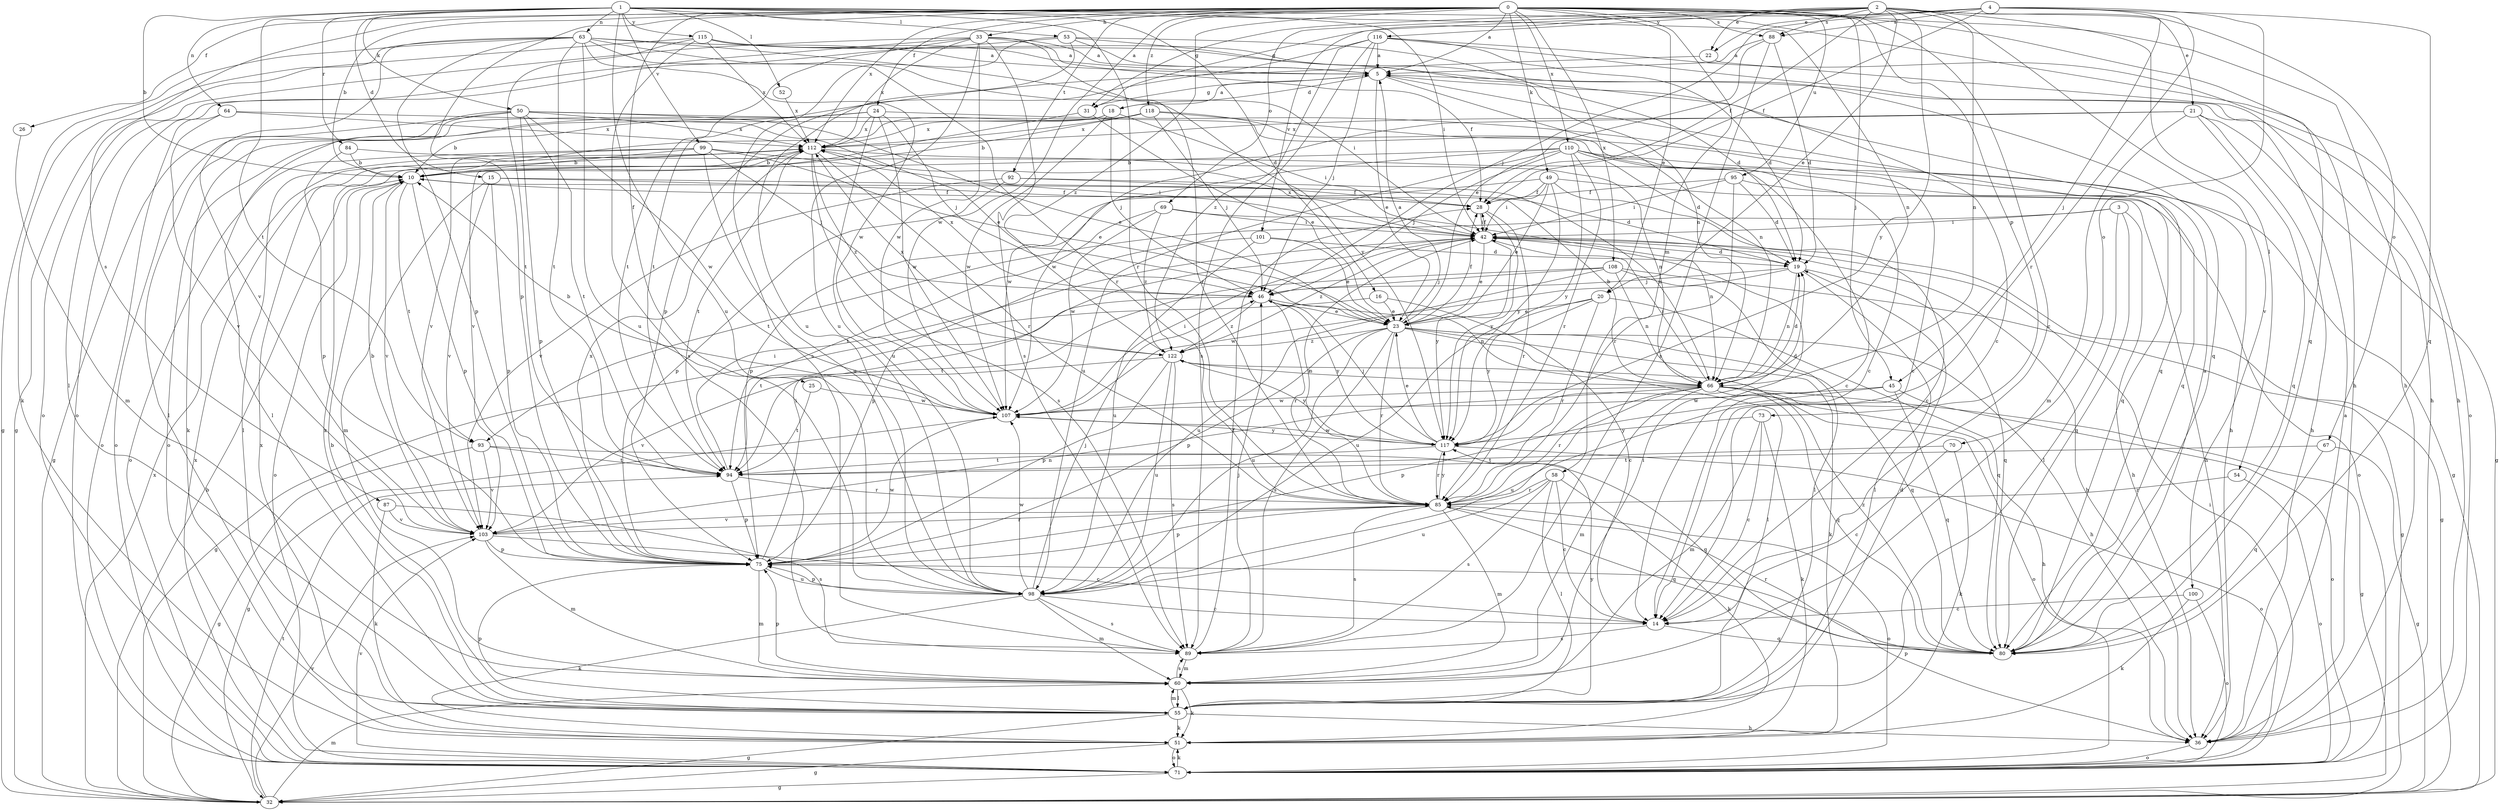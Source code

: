 strict digraph  {
0;
1;
2;
3;
4;
5;
10;
14;
15;
16;
18;
19;
20;
21;
22;
23;
24;
25;
26;
28;
31;
32;
33;
36;
42;
45;
46;
49;
50;
51;
52;
53;
54;
55;
58;
60;
63;
64;
66;
67;
69;
70;
71;
73;
75;
80;
84;
85;
87;
88;
89;
92;
93;
94;
95;
98;
99;
100;
101;
103;
107;
108;
110;
112;
115;
116;
117;
118;
122;
0 -> 5  [label=a];
0 -> 10  [label=b];
0 -> 14  [label=c];
0 -> 20  [label=e];
0 -> 24  [label=f];
0 -> 25  [label=f];
0 -> 26  [label=f];
0 -> 33  [label=h];
0 -> 36  [label=h];
0 -> 45  [label=j];
0 -> 49  [label=k];
0 -> 58  [label=m];
0 -> 73  [label=p];
0 -> 75  [label=p];
0 -> 80  [label=q];
0 -> 87  [label=s];
0 -> 88  [label=s];
0 -> 92  [label=t];
0 -> 95  [label=u];
0 -> 107  [label=w];
0 -> 108  [label=x];
0 -> 110  [label=x];
0 -> 112  [label=x];
0 -> 118  [label=z];
0 -> 122  [label=z];
1 -> 10  [label=b];
1 -> 15  [label=d];
1 -> 16  [label=d];
1 -> 36  [label=h];
1 -> 42  [label=i];
1 -> 50  [label=k];
1 -> 52  [label=l];
1 -> 53  [label=l];
1 -> 63  [label=n];
1 -> 64  [label=n];
1 -> 66  [label=n];
1 -> 84  [label=r];
1 -> 85  [label=r];
1 -> 93  [label=t];
1 -> 98  [label=u];
1 -> 99  [label=v];
1 -> 115  [label=y];
2 -> 20  [label=e];
2 -> 21  [label=e];
2 -> 22  [label=e];
2 -> 28  [label=f];
2 -> 31  [label=g];
2 -> 54  [label=l];
2 -> 66  [label=n];
2 -> 67  [label=o];
2 -> 69  [label=o];
2 -> 88  [label=s];
2 -> 100  [label=v];
2 -> 101  [label=v];
2 -> 116  [label=y];
2 -> 117  [label=y];
3 -> 36  [label=h];
3 -> 42  [label=i];
3 -> 55  [label=l];
3 -> 80  [label=q];
3 -> 93  [label=t];
4 -> 22  [label=e];
4 -> 28  [label=f];
4 -> 31  [label=g];
4 -> 45  [label=j];
4 -> 46  [label=j];
4 -> 70  [label=o];
4 -> 80  [label=q];
4 -> 85  [label=r];
4 -> 88  [label=s];
5 -> 18  [label=d];
5 -> 23  [label=e];
5 -> 31  [label=g];
5 -> 66  [label=n];
5 -> 80  [label=q];
10 -> 28  [label=f];
10 -> 71  [label=o];
10 -> 75  [label=p];
10 -> 93  [label=t];
10 -> 103  [label=v];
14 -> 80  [label=q];
14 -> 89  [label=s];
15 -> 19  [label=d];
15 -> 28  [label=f];
15 -> 60  [label=m];
15 -> 75  [label=p];
15 -> 103  [label=v];
16 -> 14  [label=c];
16 -> 23  [label=e];
16 -> 32  [label=g];
18 -> 5  [label=a];
18 -> 42  [label=i];
18 -> 46  [label=j];
18 -> 103  [label=v];
18 -> 107  [label=w];
18 -> 112  [label=x];
19 -> 46  [label=j];
19 -> 55  [label=l];
19 -> 66  [label=n];
19 -> 80  [label=q];
19 -> 107  [label=w];
20 -> 23  [label=e];
20 -> 80  [label=q];
20 -> 85  [label=r];
20 -> 98  [label=u];
20 -> 117  [label=y];
21 -> 32  [label=g];
21 -> 36  [label=h];
21 -> 60  [label=m];
21 -> 80  [label=q];
21 -> 107  [label=w];
21 -> 112  [label=x];
22 -> 36  [label=h];
22 -> 94  [label=t];
23 -> 5  [label=a];
23 -> 28  [label=f];
23 -> 36  [label=h];
23 -> 51  [label=k];
23 -> 55  [label=l];
23 -> 75  [label=p];
23 -> 80  [label=q];
23 -> 85  [label=r];
23 -> 89  [label=s];
23 -> 98  [label=u];
23 -> 122  [label=z];
24 -> 10  [label=b];
24 -> 36  [label=h];
24 -> 46  [label=j];
24 -> 51  [label=k];
24 -> 55  [label=l];
24 -> 98  [label=u];
24 -> 107  [label=w];
24 -> 112  [label=x];
25 -> 94  [label=t];
25 -> 107  [label=w];
26 -> 60  [label=m];
28 -> 42  [label=i];
28 -> 85  [label=r];
28 -> 117  [label=y];
31 -> 23  [label=e];
31 -> 103  [label=v];
32 -> 10  [label=b];
32 -> 60  [label=m];
32 -> 94  [label=t];
32 -> 103  [label=v];
32 -> 112  [label=x];
33 -> 5  [label=a];
33 -> 28  [label=f];
33 -> 55  [label=l];
33 -> 71  [label=o];
33 -> 85  [label=r];
33 -> 89  [label=s];
33 -> 94  [label=t];
33 -> 98  [label=u];
33 -> 107  [label=w];
33 -> 112  [label=x];
36 -> 5  [label=a];
36 -> 71  [label=o];
36 -> 75  [label=p];
42 -> 19  [label=d];
42 -> 23  [label=e];
42 -> 28  [label=f];
42 -> 32  [label=g];
42 -> 36  [label=h];
42 -> 112  [label=x];
42 -> 117  [label=y];
42 -> 122  [label=z];
45 -> 71  [label=o];
45 -> 75  [label=p];
45 -> 80  [label=q];
45 -> 107  [label=w];
46 -> 23  [label=e];
46 -> 66  [label=n];
46 -> 85  [label=r];
46 -> 94  [label=t];
46 -> 112  [label=x];
46 -> 117  [label=y];
46 -> 122  [label=z];
49 -> 14  [label=c];
49 -> 23  [label=e];
49 -> 28  [label=f];
49 -> 36  [label=h];
49 -> 42  [label=i];
49 -> 75  [label=p];
49 -> 117  [label=y];
50 -> 14  [label=c];
50 -> 23  [label=e];
50 -> 32  [label=g];
50 -> 55  [label=l];
50 -> 71  [label=o];
50 -> 75  [label=p];
50 -> 94  [label=t];
50 -> 107  [label=w];
50 -> 112  [label=x];
51 -> 32  [label=g];
51 -> 71  [label=o];
51 -> 112  [label=x];
52 -> 112  [label=x];
53 -> 5  [label=a];
53 -> 19  [label=d];
53 -> 66  [label=n];
53 -> 71  [label=o];
53 -> 89  [label=s];
53 -> 98  [label=u];
54 -> 71  [label=o];
54 -> 85  [label=r];
55 -> 10  [label=b];
55 -> 19  [label=d];
55 -> 32  [label=g];
55 -> 36  [label=h];
55 -> 51  [label=k];
55 -> 60  [label=m];
55 -> 75  [label=p];
55 -> 112  [label=x];
55 -> 117  [label=y];
58 -> 14  [label=c];
58 -> 51  [label=k];
58 -> 55  [label=l];
58 -> 85  [label=r];
58 -> 89  [label=s];
58 -> 98  [label=u];
60 -> 42  [label=i];
60 -> 51  [label=k];
60 -> 55  [label=l];
60 -> 75  [label=p];
60 -> 89  [label=s];
63 -> 5  [label=a];
63 -> 32  [label=g];
63 -> 42  [label=i];
63 -> 51  [label=k];
63 -> 75  [label=p];
63 -> 85  [label=r];
63 -> 94  [label=t];
63 -> 98  [label=u];
63 -> 103  [label=v];
63 -> 107  [label=w];
63 -> 117  [label=y];
64 -> 23  [label=e];
64 -> 71  [label=o];
64 -> 103  [label=v];
64 -> 112  [label=x];
66 -> 10  [label=b];
66 -> 19  [label=d];
66 -> 32  [label=g];
66 -> 36  [label=h];
66 -> 42  [label=i];
66 -> 60  [label=m];
66 -> 71  [label=o];
66 -> 80  [label=q];
66 -> 85  [label=r];
66 -> 98  [label=u];
66 -> 107  [label=w];
67 -> 32  [label=g];
67 -> 80  [label=q];
67 -> 94  [label=t];
69 -> 42  [label=i];
69 -> 66  [label=n];
69 -> 94  [label=t];
69 -> 107  [label=w];
69 -> 122  [label=z];
70 -> 14  [label=c];
70 -> 51  [label=k];
70 -> 94  [label=t];
71 -> 32  [label=g];
71 -> 42  [label=i];
71 -> 51  [label=k];
71 -> 103  [label=v];
71 -> 112  [label=x];
73 -> 14  [label=c];
73 -> 51  [label=k];
73 -> 60  [label=m];
73 -> 117  [label=y];
75 -> 42  [label=i];
75 -> 60  [label=m];
75 -> 98  [label=u];
75 -> 107  [label=w];
75 -> 112  [label=x];
80 -> 5  [label=a];
80 -> 85  [label=r];
80 -> 122  [label=z];
84 -> 10  [label=b];
84 -> 14  [label=c];
84 -> 75  [label=p];
85 -> 42  [label=i];
85 -> 60  [label=m];
85 -> 71  [label=o];
85 -> 75  [label=p];
85 -> 80  [label=q];
85 -> 89  [label=s];
85 -> 103  [label=v];
85 -> 117  [label=y];
87 -> 51  [label=k];
87 -> 89  [label=s];
87 -> 103  [label=v];
88 -> 5  [label=a];
88 -> 19  [label=d];
88 -> 23  [label=e];
88 -> 89  [label=s];
89 -> 28  [label=f];
89 -> 46  [label=j];
89 -> 60  [label=m];
92 -> 28  [label=f];
92 -> 66  [label=n];
92 -> 75  [label=p];
92 -> 103  [label=v];
93 -> 32  [label=g];
93 -> 80  [label=q];
93 -> 94  [label=t];
93 -> 103  [label=v];
94 -> 42  [label=i];
94 -> 75  [label=p];
94 -> 85  [label=r];
95 -> 19  [label=d];
95 -> 28  [label=f];
95 -> 42  [label=i];
95 -> 71  [label=o];
95 -> 85  [label=r];
98 -> 14  [label=c];
98 -> 46  [label=j];
98 -> 51  [label=k];
98 -> 60  [label=m];
98 -> 75  [label=p];
98 -> 89  [label=s];
98 -> 107  [label=w];
99 -> 10  [label=b];
99 -> 23  [label=e];
99 -> 42  [label=i];
99 -> 46  [label=j];
99 -> 55  [label=l];
99 -> 71  [label=o];
99 -> 98  [label=u];
100 -> 14  [label=c];
100 -> 51  [label=k];
100 -> 71  [label=o];
101 -> 19  [label=d];
101 -> 23  [label=e];
101 -> 75  [label=p];
101 -> 98  [label=u];
103 -> 10  [label=b];
103 -> 14  [label=c];
103 -> 60  [label=m];
103 -> 66  [label=n];
103 -> 75  [label=p];
103 -> 85  [label=r];
107 -> 10  [label=b];
107 -> 32  [label=g];
107 -> 42  [label=i];
107 -> 117  [label=y];
108 -> 32  [label=g];
108 -> 46  [label=j];
108 -> 55  [label=l];
108 -> 66  [label=n];
108 -> 94  [label=t];
108 -> 98  [label=u];
110 -> 10  [label=b];
110 -> 19  [label=d];
110 -> 32  [label=g];
110 -> 46  [label=j];
110 -> 80  [label=q];
110 -> 85  [label=r];
110 -> 98  [label=u];
110 -> 107  [label=w];
110 -> 117  [label=y];
112 -> 10  [label=b];
112 -> 66  [label=n];
112 -> 85  [label=r];
112 -> 89  [label=s];
112 -> 94  [label=t];
112 -> 122  [label=z];
115 -> 5  [label=a];
115 -> 14  [label=c];
115 -> 32  [label=g];
115 -> 80  [label=q];
115 -> 89  [label=s];
115 -> 94  [label=t];
115 -> 112  [label=x];
116 -> 5  [label=a];
116 -> 19  [label=d];
116 -> 36  [label=h];
116 -> 46  [label=j];
116 -> 71  [label=o];
116 -> 75  [label=p];
116 -> 89  [label=s];
116 -> 122  [label=z];
117 -> 19  [label=d];
117 -> 23  [label=e];
117 -> 46  [label=j];
117 -> 71  [label=o];
117 -> 85  [label=r];
117 -> 94  [label=t];
117 -> 107  [label=w];
118 -> 10  [label=b];
118 -> 14  [label=c];
118 -> 46  [label=j];
118 -> 71  [label=o];
118 -> 80  [label=q];
118 -> 112  [label=x];
122 -> 66  [label=n];
122 -> 75  [label=p];
122 -> 89  [label=s];
122 -> 98  [label=u];
122 -> 103  [label=v];
122 -> 112  [label=x];
122 -> 117  [label=y];
}
